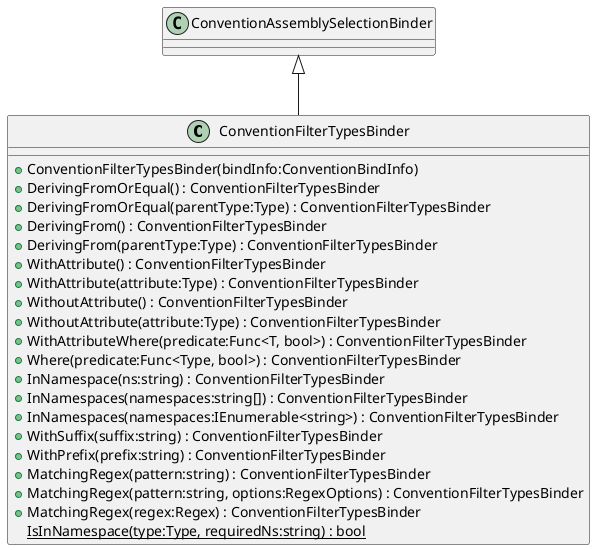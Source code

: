 @startuml
class ConventionFilterTypesBinder {
    + ConventionFilterTypesBinder(bindInfo:ConventionBindInfo)
    + DerivingFromOrEqual() : ConventionFilterTypesBinder
    + DerivingFromOrEqual(parentType:Type) : ConventionFilterTypesBinder
    + DerivingFrom() : ConventionFilterTypesBinder
    + DerivingFrom(parentType:Type) : ConventionFilterTypesBinder
    + WithAttribute() : ConventionFilterTypesBinder
    + WithAttribute(attribute:Type) : ConventionFilterTypesBinder
    + WithoutAttribute() : ConventionFilterTypesBinder
    + WithoutAttribute(attribute:Type) : ConventionFilterTypesBinder
    + WithAttributeWhere(predicate:Func<T, bool>) : ConventionFilterTypesBinder
    + Where(predicate:Func<Type, bool>) : ConventionFilterTypesBinder
    + InNamespace(ns:string) : ConventionFilterTypesBinder
    + InNamespaces(namespaces:string[]) : ConventionFilterTypesBinder
    + InNamespaces(namespaces:IEnumerable<string>) : ConventionFilterTypesBinder
    + WithSuffix(suffix:string) : ConventionFilterTypesBinder
    + WithPrefix(prefix:string) : ConventionFilterTypesBinder
    + MatchingRegex(pattern:string) : ConventionFilterTypesBinder
    + MatchingRegex(pattern:string, options:RegexOptions) : ConventionFilterTypesBinder
    + MatchingRegex(regex:Regex) : ConventionFilterTypesBinder
    {static} IsInNamespace(type:Type, requiredNs:string) : bool
}
ConventionAssemblySelectionBinder <|-- ConventionFilterTypesBinder
@enduml

